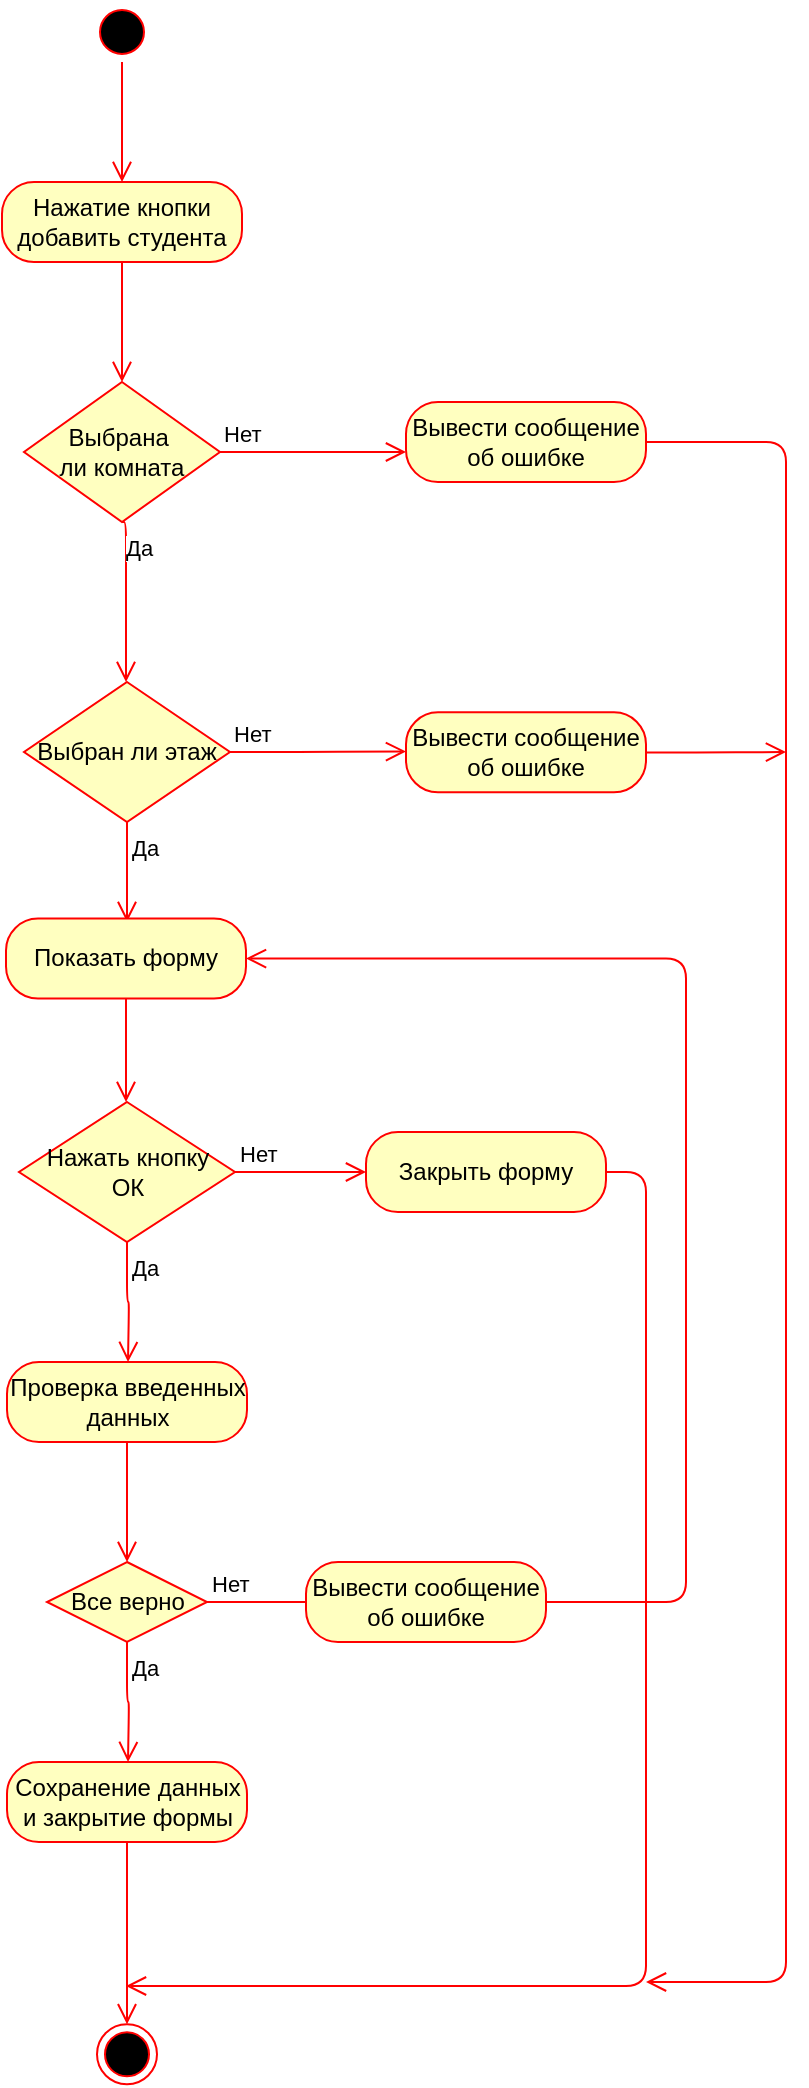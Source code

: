 <mxfile version="10.7.1"><diagram id="Z7N-u_PMkuGbXGLynOmo" name="Page-1"><mxGraphModel dx="2400" dy="1311" grid="1" gridSize="10" guides="1" tooltips="1" connect="1" arrows="1" fold="1" page="1" pageScale="1" pageWidth="827" pageHeight="1169" math="0" shadow="0"><root><mxCell id="0"/><mxCell id="1" parent="0"/><mxCell id="roboK_k3dbOoQrm-iVuw-98" value="" style="ellipse;html=1;shape=startState;fillColor=#000000;strokeColor=#ff0000;" vertex="1" parent="1"><mxGeometry x="383" y="40" width="30" height="30" as="geometry"/></mxCell><mxCell id="roboK_k3dbOoQrm-iVuw-99" value="" style="edgeStyle=orthogonalEdgeStyle;html=1;verticalAlign=bottom;endArrow=open;endSize=8;strokeColor=#ff0000;" edge="1" source="roboK_k3dbOoQrm-iVuw-98" parent="1"><mxGeometry relative="1" as="geometry"><mxPoint x="398" y="130" as="targetPoint"/></mxGeometry></mxCell><mxCell id="roboK_k3dbOoQrm-iVuw-100" value="Нажатие кнопки добавить студента" style="rounded=1;whiteSpace=wrap;html=1;arcSize=40;fontColor=#000000;fillColor=#ffffc0;strokeColor=#ff0000;" vertex="1" parent="1"><mxGeometry x="338" y="130" width="120" height="40" as="geometry"/></mxCell><mxCell id="roboK_k3dbOoQrm-iVuw-101" value="" style="edgeStyle=orthogonalEdgeStyle;html=1;verticalAlign=bottom;endArrow=open;endSize=8;strokeColor=#ff0000;" edge="1" source="roboK_k3dbOoQrm-iVuw-100" parent="1"><mxGeometry relative="1" as="geometry"><mxPoint x="398" y="230" as="targetPoint"/></mxGeometry></mxCell><mxCell id="roboK_k3dbOoQrm-iVuw-102" value="Выбрана&amp;nbsp;&lt;br&gt;ли комната" style="rhombus;whiteSpace=wrap;html=1;fillColor=#ffffc0;strokeColor=#ff0000;" vertex="1" parent="1"><mxGeometry x="349" y="230" width="98" height="70" as="geometry"/></mxCell><mxCell id="roboK_k3dbOoQrm-iVuw-103" value="Нет" style="edgeStyle=orthogonalEdgeStyle;html=1;align=left;verticalAlign=bottom;endArrow=open;endSize=8;strokeColor=#ff0000;" edge="1" source="roboK_k3dbOoQrm-iVuw-102" parent="1"><mxGeometry x="-1" relative="1" as="geometry"><mxPoint x="540" y="265" as="targetPoint"/></mxGeometry></mxCell><mxCell id="roboK_k3dbOoQrm-iVuw-104" value="Да" style="edgeStyle=orthogonalEdgeStyle;html=1;align=left;verticalAlign=top;endArrow=open;endSize=8;strokeColor=#ff0000;exitX=0.5;exitY=1;exitDx=0;exitDy=0;" edge="1" source="roboK_k3dbOoQrm-iVuw-102" parent="1"><mxGeometry x="-1" relative="1" as="geometry"><mxPoint x="400" y="380" as="targetPoint"/><Array as="points"><mxPoint x="400" y="300"/><mxPoint x="400" y="360"/></Array></mxGeometry></mxCell><mxCell id="roboK_k3dbOoQrm-iVuw-105" value="Вывести сообщение об ошибке" style="rounded=1;whiteSpace=wrap;html=1;arcSize=40;fontColor=#000000;fillColor=#ffffc0;strokeColor=#ff0000;" vertex="1" parent="1"><mxGeometry x="540" y="240" width="120" height="40" as="geometry"/></mxCell><mxCell id="roboK_k3dbOoQrm-iVuw-106" value="" style="edgeStyle=orthogonalEdgeStyle;html=1;verticalAlign=bottom;endArrow=open;endSize=8;strokeColor=#ff0000;exitX=1;exitY=0.5;exitDx=0;exitDy=0;" edge="1" source="roboK_k3dbOoQrm-iVuw-105" parent="1"><mxGeometry relative="1" as="geometry"><mxPoint x="660" y="1030" as="targetPoint"/><Array as="points"><mxPoint x="730" y="260"/><mxPoint x="730" y="1030"/></Array></mxGeometry></mxCell><mxCell id="roboK_k3dbOoQrm-iVuw-108" value="Выбран ли этаж" style="rhombus;whiteSpace=wrap;html=1;fillColor=#ffffc0;strokeColor=#ff0000;" vertex="1" parent="1"><mxGeometry x="349" y="380" width="103" height="70" as="geometry"/></mxCell><mxCell id="roboK_k3dbOoQrm-iVuw-109" value="Нет" style="edgeStyle=orthogonalEdgeStyle;html=1;align=left;verticalAlign=bottom;endArrow=open;endSize=8;strokeColor=#ff0000;" edge="1" source="roboK_k3dbOoQrm-iVuw-108" parent="1"><mxGeometry x="-1" relative="1" as="geometry"><mxPoint x="540" y="414.724" as="targetPoint"/></mxGeometry></mxCell><mxCell id="roboK_k3dbOoQrm-iVuw-110" value="Да" style="edgeStyle=orthogonalEdgeStyle;html=1;align=left;verticalAlign=top;endArrow=open;endSize=8;strokeColor=#ff0000;" edge="1" source="roboK_k3dbOoQrm-iVuw-108" parent="1"><mxGeometry x="-1" relative="1" as="geometry"><mxPoint x="400.5" y="500" as="targetPoint"/></mxGeometry></mxCell><mxCell id="roboK_k3dbOoQrm-iVuw-113" value="Нажать кнопку &lt;br&gt;ОК" style="rhombus;whiteSpace=wrap;html=1;fillColor=#ffffc0;strokeColor=#ff0000;" vertex="1" parent="1"><mxGeometry x="346.5" y="590" width="108" height="70" as="geometry"/></mxCell><mxCell id="roboK_k3dbOoQrm-iVuw-114" value="Нет" style="edgeStyle=orthogonalEdgeStyle;html=1;align=left;verticalAlign=bottom;endArrow=open;endSize=8;strokeColor=#ff0000;" edge="1" source="roboK_k3dbOoQrm-iVuw-113" parent="1"><mxGeometry x="-1" relative="1" as="geometry"><mxPoint x="520" y="625" as="targetPoint"/></mxGeometry></mxCell><mxCell id="roboK_k3dbOoQrm-iVuw-115" value="Да" style="edgeStyle=orthogonalEdgeStyle;html=1;align=left;verticalAlign=top;endArrow=open;endSize=8;strokeColor=#ff0000;" edge="1" source="roboK_k3dbOoQrm-iVuw-113" parent="1"><mxGeometry x="-1" relative="1" as="geometry"><mxPoint x="401" y="720" as="targetPoint"/></mxGeometry></mxCell><mxCell id="roboK_k3dbOoQrm-iVuw-118" value="Показать форму" style="rounded=1;whiteSpace=wrap;html=1;arcSize=40;fontColor=#000000;fillColor=#ffffc0;strokeColor=#ff0000;" vertex="1" parent="1"><mxGeometry x="340" y="498.286" width="120" height="40" as="geometry"/></mxCell><mxCell id="roboK_k3dbOoQrm-iVuw-119" value="" style="edgeStyle=orthogonalEdgeStyle;html=1;verticalAlign=bottom;endArrow=open;endSize=8;strokeColor=#ff0000;" edge="1" source="roboK_k3dbOoQrm-iVuw-118" parent="1"><mxGeometry relative="1" as="geometry"><mxPoint x="400" y="590" as="targetPoint"/></mxGeometry></mxCell><mxCell id="roboK_k3dbOoQrm-iVuw-121" value="Закрыть форму" style="rounded=1;whiteSpace=wrap;html=1;arcSize=40;fontColor=#000000;fillColor=#ffffc0;strokeColor=#ff0000;" vertex="1" parent="1"><mxGeometry x="520" y="605" width="120" height="40" as="geometry"/></mxCell><mxCell id="roboK_k3dbOoQrm-iVuw-122" value="" style="edgeStyle=orthogonalEdgeStyle;html=1;verticalAlign=bottom;endArrow=open;endSize=8;strokeColor=#ff0000;exitX=1;exitY=0.5;exitDx=0;exitDy=0;" edge="1" source="roboK_k3dbOoQrm-iVuw-121" parent="1"><mxGeometry relative="1" as="geometry"><mxPoint x="400" y="1032" as="targetPoint"/><mxPoint x="650" y="625" as="sourcePoint"/><Array as="points"><mxPoint x="660" y="625"/><mxPoint x="660" y="1032"/></Array></mxGeometry></mxCell><mxCell id="roboK_k3dbOoQrm-iVuw-123" value="Проверка введенных данных" style="rounded=1;whiteSpace=wrap;html=1;arcSize=40;fontColor=#000000;fillColor=#ffffc0;strokeColor=#ff0000;" vertex="1" parent="1"><mxGeometry x="340.5" y="720" width="120" height="40" as="geometry"/></mxCell><mxCell id="roboK_k3dbOoQrm-iVuw-124" value="" style="edgeStyle=orthogonalEdgeStyle;html=1;verticalAlign=bottom;endArrow=open;endSize=8;strokeColor=#ff0000;" edge="1" source="roboK_k3dbOoQrm-iVuw-123" parent="1"><mxGeometry relative="1" as="geometry"><mxPoint x="400.5" y="820" as="targetPoint"/></mxGeometry></mxCell><mxCell id="roboK_k3dbOoQrm-iVuw-125" value="Все верно" style="rhombus;whiteSpace=wrap;html=1;fillColor=#ffffc0;strokeColor=#ff0000;" vertex="1" parent="1"><mxGeometry x="360.5" y="820" width="80" height="40" as="geometry"/></mxCell><mxCell id="roboK_k3dbOoQrm-iVuw-126" value="Нет" style="edgeStyle=orthogonalEdgeStyle;html=1;align=left;verticalAlign=bottom;endArrow=open;endSize=8;strokeColor=#ff0000;" edge="1" source="roboK_k3dbOoQrm-iVuw-125" parent="1"><mxGeometry x="-1" relative="1" as="geometry"><mxPoint x="537" y="840" as="targetPoint"/></mxGeometry></mxCell><mxCell id="roboK_k3dbOoQrm-iVuw-127" value="Да" style="edgeStyle=orthogonalEdgeStyle;html=1;align=left;verticalAlign=top;endArrow=open;endSize=8;strokeColor=#ff0000;" edge="1" source="roboK_k3dbOoQrm-iVuw-125" parent="1"><mxGeometry x="-1" relative="1" as="geometry"><mxPoint x="401" y="920" as="targetPoint"/></mxGeometry></mxCell><mxCell id="roboK_k3dbOoQrm-iVuw-128" value="Вывести сообщение об ошибке" style="rounded=1;whiteSpace=wrap;html=1;arcSize=40;fontColor=#000000;fillColor=#ffffc0;strokeColor=#ff0000;" vertex="1" parent="1"><mxGeometry x="490" y="820" width="120" height="40" as="geometry"/></mxCell><mxCell id="roboK_k3dbOoQrm-iVuw-129" value="" style="edgeStyle=orthogonalEdgeStyle;html=1;verticalAlign=bottom;endArrow=open;endSize=8;strokeColor=#ff0000;entryX=1;entryY=0.5;entryDx=0;entryDy=0;" edge="1" source="roboK_k3dbOoQrm-iVuw-128" parent="1" target="roboK_k3dbOoQrm-iVuw-118"><mxGeometry relative="1" as="geometry"><mxPoint x="600" y="900" as="targetPoint"/><Array as="points"><mxPoint x="680" y="840"/><mxPoint x="680" y="519"/></Array></mxGeometry></mxCell><mxCell id="roboK_k3dbOoQrm-iVuw-130" value="Сохранение данных&lt;br&gt;и закрытие формы&lt;br&gt;" style="rounded=1;whiteSpace=wrap;html=1;arcSize=40;fontColor=#000000;fillColor=#ffffc0;strokeColor=#ff0000;" vertex="1" parent="1"><mxGeometry x="340.5" y="920" width="120" height="40" as="geometry"/></mxCell><mxCell id="roboK_k3dbOoQrm-iVuw-131" value="" style="edgeStyle=orthogonalEdgeStyle;html=1;verticalAlign=bottom;endArrow=open;endSize=8;strokeColor=#ff0000;entryX=0.5;entryY=0;entryDx=0;entryDy=0;" edge="1" source="roboK_k3dbOoQrm-iVuw-130" parent="1" target="roboK_k3dbOoQrm-iVuw-132"><mxGeometry relative="1" as="geometry"><mxPoint x="400" y="990" as="targetPoint"/></mxGeometry></mxCell><mxCell id="roboK_k3dbOoQrm-iVuw-132" value="" style="ellipse;html=1;shape=endState;fillColor=#000000;strokeColor=#ff0000;" vertex="1" parent="1"><mxGeometry x="385.5" y="1051.143" width="30" height="30" as="geometry"/></mxCell><mxCell id="roboK_k3dbOoQrm-iVuw-135" value="Вывести сообщение об ошибке" style="rounded=1;whiteSpace=wrap;html=1;arcSize=40;fontColor=#000000;fillColor=#ffffc0;strokeColor=#ff0000;" vertex="1" parent="1"><mxGeometry x="540" y="395.172" width="120" height="40" as="geometry"/></mxCell><mxCell id="roboK_k3dbOoQrm-iVuw-136" value="" style="edgeStyle=orthogonalEdgeStyle;html=1;verticalAlign=bottom;endArrow=open;endSize=8;strokeColor=#ff0000;" edge="1" source="roboK_k3dbOoQrm-iVuw-135" parent="1"><mxGeometry relative="1" as="geometry"><mxPoint x="730" y="415" as="targetPoint"/></mxGeometry></mxCell></root></mxGraphModel></diagram></mxfile>